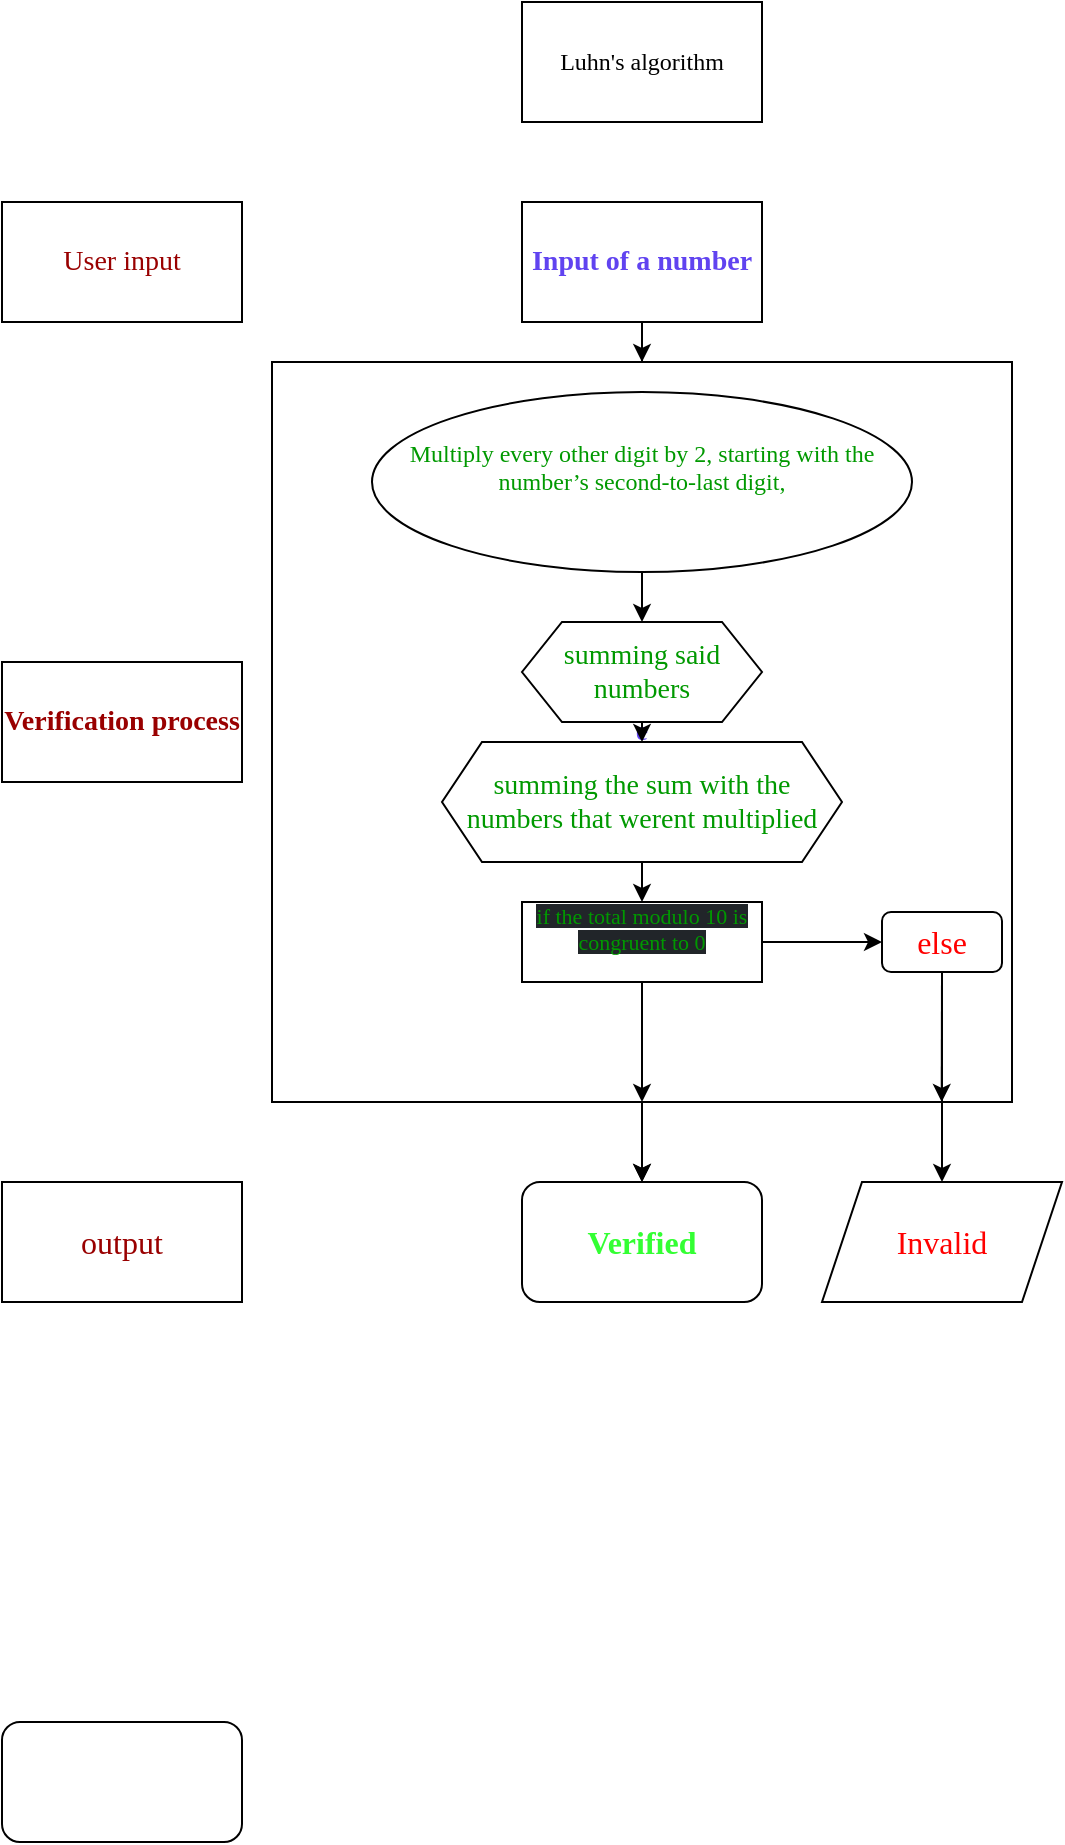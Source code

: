 <mxfile>
    <diagram id="HBzD9bpPEz_7MScTaqaL" name="Page-1">
        <mxGraphModel dx="756" dy="611" grid="1" gridSize="10" guides="1" tooltips="1" connect="1" arrows="1" fold="1" page="1" pageScale="1" pageWidth="850" pageHeight="1100" math="0" shadow="0">
            <root>
                <mxCell id="0"/>
                <mxCell id="1" parent="0"/>
                <mxCell id="2" value="Luhn's algorithm" style="rounded=0;whiteSpace=wrap;html=1;fontFamily=Times New Roman;" parent="1" vertex="1">
                    <mxGeometry x="260" y="30" width="120" height="60" as="geometry"/>
                </mxCell>
                <mxCell id="13" style="edgeStyle=none;html=1;fontFamily=Times New Roman;fontSize=12;fontColor=#009900;" parent="1" source="4" target="5" edge="1">
                    <mxGeometry relative="1" as="geometry"/>
                </mxCell>
                <mxCell id="25" style="edgeStyle=none;html=1;entryX=0.5;entryY=0;entryDx=0;entryDy=0;fontFamily=Times New Roman;fontSize=11;fontColor=#009900;" parent="1" source="4" target="12" edge="1">
                    <mxGeometry relative="1" as="geometry"/>
                </mxCell>
                <mxCell id="4" value="&lt;font color=&quot;#6043f0&quot; style=&quot;font-size: 14px;&quot;&gt;Input of a number&lt;/font&gt;" style="rounded=0;whiteSpace=wrap;html=1;fontFamily=Times New Roman;fontStyle=1" parent="1" vertex="1">
                    <mxGeometry x="260" y="130" width="120" height="60" as="geometry"/>
                </mxCell>
                <mxCell id="26" style="edgeStyle=none;html=1;fontFamily=Times New Roman;fontSize=11;fontColor=#009900;" parent="1" source="5" target="27" edge="1">
                    <mxGeometry relative="1" as="geometry">
                        <mxPoint x="320" y="640" as="targetPoint"/>
                    </mxGeometry>
                </mxCell>
                <mxCell id="36" value="" style="edgeStyle=none;html=1;fontFamily=Times New Roman;fontSize=16;fontColor=#FF0000;" parent="1" source="5" target="27" edge="1">
                    <mxGeometry relative="1" as="geometry"/>
                </mxCell>
                <mxCell id="5" value="e" style="whiteSpace=wrap;html=1;aspect=fixed;fontFamily=Times New Roman;fontSize=14;fontColor=#6043F0;" parent="1" vertex="1">
                    <mxGeometry x="135" y="210" width="370" height="370" as="geometry"/>
                </mxCell>
                <mxCell id="7" value="Verification process" style="rounded=0;whiteSpace=wrap;html=1;fontFamily=Times New Roman;fontSize=14;fontColor=#990000;fontStyle=1" parent="1" vertex="1">
                    <mxGeometry y="360" width="120" height="60" as="geometry"/>
                </mxCell>
                <mxCell id="9" value="&lt;font&gt;User input&lt;/font&gt;" style="rounded=0;whiteSpace=wrap;html=1;fontFamily=Times New Roman;fontSize=14;fontColor=#990000;" parent="1" vertex="1">
                    <mxGeometry y="130" width="120" height="60" as="geometry"/>
                </mxCell>
                <mxCell id="17" style="edgeStyle=none;html=1;exitX=0.5;exitY=1;exitDx=0;exitDy=0;entryX=0.5;entryY=0;entryDx=0;entryDy=0;fontFamily=Times New Roman;fontSize=14;fontColor=#009900;" parent="1" source="12" target="16" edge="1">
                    <mxGeometry relative="1" as="geometry"/>
                </mxCell>
                <mxCell id="12" value="&#10;&lt;span style=&quot;font-family: &amp;quot;PT Sans&amp;quot;; font-size: 12px; font-style: normal; font-variant-ligatures: normal; font-variant-caps: normal; font-weight: 400; letter-spacing: normal; orphans: 2; text-align: left; text-indent: 0px; text-transform: none; widows: 2; word-spacing: 0px; -webkit-text-stroke-width: 0px; text-decoration-thickness: initial; text-decoration-style: initial; text-decoration-color: initial; float: none; display: inline !important;&quot;&gt;Multiply every other digit by 2, starting with the number’s second-to-last digit,&lt;/span&gt;&#10;&#10;" style="ellipse;whiteSpace=wrap;html=1;labelBackgroundColor=none;fontFamily=Times New Roman;fontSize=12;fontColor=#009900;" parent="1" vertex="1">
                    <mxGeometry x="185" y="225" width="270" height="90" as="geometry"/>
                </mxCell>
                <mxCell id="19" value="" style="edgeStyle=none;html=1;fontFamily=Times New Roman;fontSize=10;fontColor=#009900;" parent="1" source="16" target="18" edge="1">
                    <mxGeometry relative="1" as="geometry"/>
                </mxCell>
                <mxCell id="16" value="summing said numbers" style="shape=hexagon;perimeter=hexagonPerimeter2;whiteSpace=wrap;html=1;fixedSize=1;labelBackgroundColor=none;fontFamily=Times New Roman;fontSize=14;fontColor=#009900;" parent="1" vertex="1">
                    <mxGeometry x="260" y="340" width="120" height="50" as="geometry"/>
                </mxCell>
                <mxCell id="23" style="edgeStyle=none;html=1;exitX=0.5;exitY=1;exitDx=0;exitDy=0;entryX=0.5;entryY=0;entryDx=0;entryDy=0;fontFamily=Times New Roman;fontSize=11;fontColor=#009900;" parent="1" source="18" target="22" edge="1">
                    <mxGeometry relative="1" as="geometry"/>
                </mxCell>
                <mxCell id="18" value="&lt;span style=&quot;font-size: 14px;&quot;&gt;summing the sum with the numbers that werent multiplied&lt;/span&gt;" style="shape=hexagon;perimeter=hexagonPerimeter2;whiteSpace=wrap;html=1;fixedSize=1;labelBackgroundColor=none;fontFamily=Times New Roman;fontSize=14;fontColor=#009900;" parent="1" vertex="1">
                    <mxGeometry x="220" y="400" width="200" height="60" as="geometry"/>
                </mxCell>
                <mxCell id="28" style="edgeStyle=none;html=1;fontFamily=Times New Roman;fontSize=16;fontColor=#33FF33;" parent="1" source="22" target="5" edge="1">
                    <mxGeometry relative="1" as="geometry"/>
                </mxCell>
                <mxCell id="35" style="edgeStyle=none;html=1;entryX=0;entryY=0.5;entryDx=0;entryDy=0;fontFamily=Times New Roman;fontSize=16;fontColor=#FF0000;" parent="1" source="22" target="30" edge="1">
                    <mxGeometry relative="1" as="geometry"/>
                </mxCell>
                <mxCell id="22" value="&#10;&lt;span style=&quot;font-family: &amp;quot;PT Sans&amp;quot;; font-size: 11px; font-style: normal; font-variant-ligatures: normal; font-variant-caps: normal; font-weight: 400; letter-spacing: normal; orphans: 2; text-align: left; text-indent: 0px; text-transform: none; widows: 2; word-spacing: 0px; -webkit-text-stroke-width: 0px; background-color: rgb(33, 37, 41); text-decoration-thickness: initial; text-decoration-style: initial; text-decoration-color: initial; float: none; display: inline !important;&quot;&gt;if the total modulo 10 is congruent to 0&lt;/span&gt;&#10;&#10;" style="rounded=0;whiteSpace=wrap;html=1;labelBackgroundColor=none;fontFamily=Times New Roman;fontSize=11;fontColor=#009900;" parent="1" vertex="1">
                    <mxGeometry x="260" y="480" width="120" height="40" as="geometry"/>
                </mxCell>
                <mxCell id="27" value="&lt;b&gt;&lt;font color=&quot;#33ff33&quot; style=&quot;font-size: 16px;&quot;&gt;Verified&lt;/font&gt;&lt;/b&gt;" style="rounded=1;whiteSpace=wrap;html=1;labelBackgroundColor=none;fontFamily=Times New Roman;fontSize=11;fontColor=#009900;" parent="1" vertex="1">
                    <mxGeometry x="260" y="620" width="120" height="60" as="geometry"/>
                </mxCell>
                <mxCell id="33" style="edgeStyle=none;html=1;exitX=0.5;exitY=1;exitDx=0;exitDy=0;entryX=0.905;entryY=1;entryDx=0;entryDy=0;entryPerimeter=0;fontFamily=Times New Roman;fontSize=16;fontColor=#FF0000;" parent="1" source="30" target="5" edge="1">
                    <mxGeometry relative="1" as="geometry"/>
                </mxCell>
                <mxCell id="37" style="edgeStyle=none;html=1;entryX=0.5;entryY=0;entryDx=0;entryDy=0;fontFamily=Times New Roman;fontSize=16;fontColor=#FF0000;" parent="1" source="30" target="34" edge="1">
                    <mxGeometry relative="1" as="geometry"/>
                </mxCell>
                <mxCell id="30" value="&lt;font color=&quot;#ff0000&quot;&gt;else&lt;/font&gt;" style="rounded=1;whiteSpace=wrap;html=1;labelBackgroundColor=none;fontFamily=Times New Roman;fontSize=16;fontColor=#33FF33;" parent="1" vertex="1">
                    <mxGeometry x="440" y="485" width="60" height="30" as="geometry"/>
                </mxCell>
                <mxCell id="34" value="Invalid" style="shape=parallelogram;perimeter=parallelogramPerimeter;whiteSpace=wrap;html=1;fixedSize=1;labelBackgroundColor=none;fontFamily=Times New Roman;fontSize=16;fontColor=#FF0000;" parent="1" vertex="1">
                    <mxGeometry x="410" y="620" width="120" height="60" as="geometry"/>
                </mxCell>
                <mxCell id="38" value="output" style="rounded=0;whiteSpace=wrap;html=1;labelBackgroundColor=none;fontFamily=Times New Roman;fontSize=16;fontColor=#990000;" parent="1" vertex="1">
                    <mxGeometry y="620" width="120" height="60" as="geometry"/>
                </mxCell>
                <mxCell id="39" value="" style="rounded=1;whiteSpace=wrap;html=1;" vertex="1" parent="1">
                    <mxGeometry y="890" width="120" height="60" as="geometry"/>
                </mxCell>
            </root>
        </mxGraphModel>
    </diagram>
</mxfile>